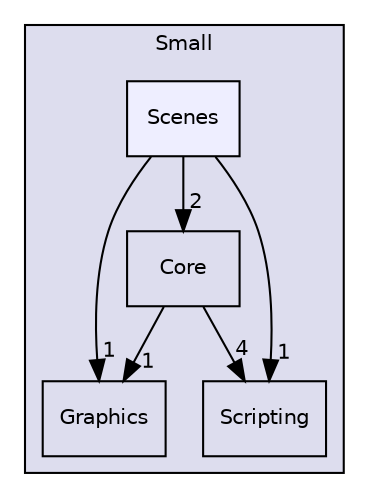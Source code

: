 digraph "C:/Users/folae/Documents/Code/Big-Projects/ScriptWizards/SmallGameLibrary/include/Small/Scenes" {
  compound=true
  node [ fontsize="10", fontname="Helvetica"];
  edge [ labelfontsize="10", labelfontname="Helvetica"];
  subgraph clusterdir_517f7d009caed18d50502f12c0d97ec3 {
    graph [ bgcolor="#ddddee", pencolor="black", label="Small" fontname="Helvetica", fontsize="10", URL="dir_517f7d009caed18d50502f12c0d97ec3.html"]
  dir_230ebb31a7b473b673878f5d3da6d001 [shape=box label="Graphics" URL="dir_230ebb31a7b473b673878f5d3da6d001.html"];
  dir_3c803fb2e31f05de510171dcaff9bfbd [shape=box label="Core" URL="dir_3c803fb2e31f05de510171dcaff9bfbd.html"];
  dir_8fb71a89305e8bb79c0790ded867372f [shape=box label="Scripting" URL="dir_8fb71a89305e8bb79c0790ded867372f.html"];
  dir_02a5b303ce584cd5b4aacdcd59538bcd [shape=box, label="Scenes", style="filled", fillcolor="#eeeeff", pencolor="black", URL="dir_02a5b303ce584cd5b4aacdcd59538bcd.html"];
  }
  dir_02a5b303ce584cd5b4aacdcd59538bcd->dir_230ebb31a7b473b673878f5d3da6d001 [headlabel="1", labeldistance=1.5 headhref="dir_000008_000007.html"];
  dir_02a5b303ce584cd5b4aacdcd59538bcd->dir_3c803fb2e31f05de510171dcaff9bfbd [headlabel="2", labeldistance=1.5 headhref="dir_000008_000003.html"];
  dir_02a5b303ce584cd5b4aacdcd59538bcd->dir_8fb71a89305e8bb79c0790ded867372f [headlabel="1", labeldistance=1.5 headhref="dir_000008_000009.html"];
  dir_3c803fb2e31f05de510171dcaff9bfbd->dir_230ebb31a7b473b673878f5d3da6d001 [headlabel="1", labeldistance=1.5 headhref="dir_000003_000007.html"];
  dir_3c803fb2e31f05de510171dcaff9bfbd->dir_8fb71a89305e8bb79c0790ded867372f [headlabel="4", labeldistance=1.5 headhref="dir_000003_000009.html"];
}
